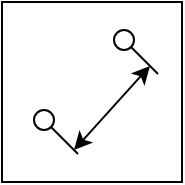<mxfile version="20.7.4" type="device"><diagram id="54T-roG1KQJu4MbjeIv1" name="Страница 1"><mxGraphModel dx="331" dy="234" grid="1" gridSize="10" guides="1" tooltips="1" connect="1" arrows="1" fold="1" page="1" pageScale="1" pageWidth="827" pageHeight="1169" math="0" shadow="0"><root><mxCell id="0"/><mxCell id="1" parent="0"/><mxCell id="-ipajAa1rnXLumn3CqzY-25" value="" style="endArrow=none;html=1;rounded=0;strokeWidth=1;" edge="1" parent="1"><mxGeometry width="50" height="50" relative="1" as="geometry"><mxPoint x="350" y="390" as="sourcePoint"/><mxPoint x="370" y="410" as="targetPoint"/><Array as="points"><mxPoint x="370" y="410"/></Array></mxGeometry></mxCell><mxCell id="-ipajAa1rnXLumn3CqzY-27" value="" style="endArrow=none;html=1;rounded=0;strokeWidth=1;" edge="1" parent="1"><mxGeometry width="50" height="50" relative="1" as="geometry"><mxPoint x="390" y="350" as="sourcePoint"/><mxPoint x="410" y="370" as="targetPoint"/><Array as="points"><mxPoint x="410" y="370"/></Array></mxGeometry></mxCell><mxCell id="-ipajAa1rnXLumn3CqzY-12" value="" style="whiteSpace=wrap;html=1;aspect=fixed;fillColor=none;" vertex="1" parent="1"><mxGeometry x="332" y="334" width="90" height="90" as="geometry"/></mxCell><mxCell id="-ipajAa1rnXLumn3CqzY-23" value="" style="ellipse;whiteSpace=wrap;html=1;aspect=fixed;fillColor=default;" vertex="1" parent="1"><mxGeometry x="388" y="348" width="10" height="10" as="geometry"/></mxCell><mxCell id="-ipajAa1rnXLumn3CqzY-24" value="" style="endArrow=classic;startArrow=classic;html=1;rounded=0;strokeWidth=1;" edge="1" parent="1"><mxGeometry width="50" height="50" relative="1" as="geometry"><mxPoint x="368" y="408" as="sourcePoint"/><mxPoint x="406" y="366" as="targetPoint"/></mxGeometry></mxCell><mxCell id="-ipajAa1rnXLumn3CqzY-22" value="" style="ellipse;whiteSpace=wrap;html=1;aspect=fixed;fillColor=default;" vertex="1" parent="1"><mxGeometry x="348" y="388" width="10" height="10" as="geometry"/></mxCell></root></mxGraphModel></diagram></mxfile>